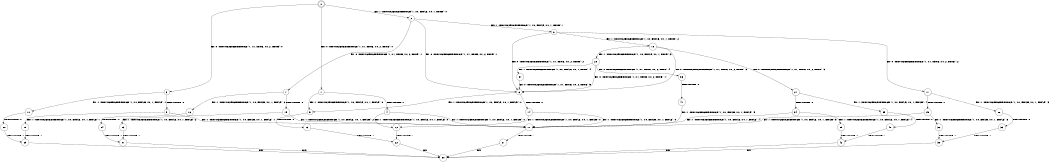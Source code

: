 digraph BCG {
size = "7, 10.5";
center = TRUE;
node [shape = circle];
0 [peripheries = 2];
0 -> 1 [label = "EX !0 !ATOMIC_EXCH_BRANCH (1, +1, TRUE, +0, 2, TRUE) !0"];
0 -> 2 [label = "EX !1 !ATOMIC_EXCH_BRANCH (1, +0, FALSE, +0, 1, TRUE) !0"];
0 -> 3 [label = "EX !0 !ATOMIC_EXCH_BRANCH (1, +1, TRUE, +0, 2, TRUE) !0"];
1 -> 4 [label = "TERMINATE !0"];
1 -> 5 [label = "EX !1 !ATOMIC_EXCH_BRANCH (1, +0, FALSE, +0, 1, FALSE) !0"];
2 -> 6 [label = "EX !0 !ATOMIC_EXCH_BRANCH (1, +1, TRUE, +0, 2, TRUE) !1"];
2 -> 7 [label = "EX !0 !ATOMIC_EXCH_BRANCH (1, +1, TRUE, +0, 2, TRUE) !1"];
2 -> 8 [label = "EX !1 !ATOMIC_EXCH_BRANCH (1, +0, FALSE, +0, 1, TRUE) !1"];
3 -> 9 [label = "TERMINATE !0"];
3 -> 10 [label = "EX !1 !ATOMIC_EXCH_BRANCH (1, +0, FALSE, +0, 1, FALSE) !1"];
4 -> 11 [label = "EX !1 !ATOMIC_EXCH_BRANCH (1, +0, FALSE, +0, 1, FALSE) !0"];
4 -> 12 [label = "EX !1 !ATOMIC_EXCH_BRANCH (1, +0, FALSE, +0, 1, FALSE) !0"];
5 -> 13 [label = "TERMINATE !0"];
6 -> 14 [label = "TERMINATE !0"];
6 -> 5 [label = "EX !1 !ATOMIC_EXCH_BRANCH (1, +0, FALSE, +0, 1, FALSE) !0"];
7 -> 15 [label = "TERMINATE !0"];
7 -> 16 [label = "EX !1 !ATOMIC_EXCH_BRANCH (1, +0, FALSE, +0, 1, FALSE) !2"];
8 -> 6 [label = "EX !0 !ATOMIC_EXCH_BRANCH (1, +1, TRUE, +0, 2, TRUE) !2"];
8 -> 17 [label = "EX !0 !ATOMIC_EXCH_BRANCH (1, +1, TRUE, +0, 2, TRUE) !2"];
8 -> 18 [label = "EX !1 !ATOMIC_EXCH_BRANCH (1, +0, FALSE, +0, 1, TRUE) !2"];
9 -> 11 [label = "EX !1 !ATOMIC_EXCH_BRANCH (1, +0, FALSE, +0, 1, FALSE) !1"];
9 -> 19 [label = "EX !1 !ATOMIC_EXCH_BRANCH (1, +0, FALSE, +0, 1, FALSE) !1"];
10 -> 20 [label = "TERMINATE !0"];
11 -> 21 [label = "TERMINATE !1"];
12 -> 22 [label = "TERMINATE !1"];
13 -> 22 [label = "TERMINATE !1"];
14 -> 11 [label = "EX !1 !ATOMIC_EXCH_BRANCH (1, +0, FALSE, +0, 1, FALSE) !0"];
14 -> 12 [label = "EX !1 !ATOMIC_EXCH_BRANCH (1, +0, FALSE, +0, 1, FALSE) !0"];
15 -> 11 [label = "EX !1 !ATOMIC_EXCH_BRANCH (1, +0, FALSE, +0, 1, FALSE) !2"];
15 -> 23 [label = "EX !1 !ATOMIC_EXCH_BRANCH (1, +0, FALSE, +0, 1, FALSE) !2"];
16 -> 24 [label = "TERMINATE !0"];
17 -> 25 [label = "TERMINATE !0"];
17 -> 26 [label = "EX !1 !ATOMIC_EXCH_BRANCH (1, +0, FALSE, +0, 1, FALSE) !3"];
18 -> 6 [label = "EX !0 !ATOMIC_EXCH_BRANCH (1, +1, TRUE, +0, 2, TRUE) !3"];
18 -> 27 [label = "EX !0 !ATOMIC_EXCH_BRANCH (1, +1, TRUE, +0, 2, TRUE) !3"];
18 -> 28 [label = "EX !1 !ATOMIC_EXCH_BRANCH (1, +0, FALSE, +0, 1, TRUE) !3"];
19 -> 29 [label = "TERMINATE !1"];
20 -> 29 [label = "TERMINATE !1"];
21 -> 30 [label = "exit"];
22 -> 30 [label = "exit"];
23 -> 31 [label = "TERMINATE !1"];
24 -> 31 [label = "TERMINATE !1"];
25 -> 11 [label = "EX !1 !ATOMIC_EXCH_BRANCH (1, +0, FALSE, +0, 1, FALSE) !3"];
25 -> 32 [label = "EX !1 !ATOMIC_EXCH_BRANCH (1, +0, FALSE, +0, 1, FALSE) !3"];
26 -> 33 [label = "TERMINATE !0"];
27 -> 34 [label = "TERMINATE !0"];
27 -> 35 [label = "EX !1 !ATOMIC_EXCH_BRANCH (1, +0, FALSE, +0, 1, FALSE) !4"];
28 -> 6 [label = "EX !0 !ATOMIC_EXCH_BRANCH (1, +1, TRUE, +0, 2, TRUE) !4"];
28 -> 36 [label = "EX !0 !ATOMIC_EXCH_BRANCH (1, +1, TRUE, +0, 2, TRUE) !4"];
28 -> 37 [label = "EX !1 !ATOMIC_EXCH_BRANCH (1, +0, FALSE, +0, 1, TRUE) !4"];
29 -> 30 [label = "exit"];
31 -> 30 [label = "exit"];
32 -> 38 [label = "TERMINATE !1"];
33 -> 38 [label = "TERMINATE !1"];
34 -> 11 [label = "EX !1 !ATOMIC_EXCH_BRANCH (1, +0, FALSE, +0, 1, FALSE) !4"];
34 -> 39 [label = "EX !1 !ATOMIC_EXCH_BRANCH (1, +0, FALSE, +0, 1, FALSE) !4"];
35 -> 40 [label = "TERMINATE !0"];
36 -> 41 [label = "TERMINATE !0"];
37 -> 6 [label = "EX !0 !ATOMIC_EXCH_BRANCH (1, +1, TRUE, +0, 2, TRUE) !5"];
38 -> 30 [label = "exit"];
39 -> 42 [label = "TERMINATE !1"];
40 -> 42 [label = "TERMINATE !1"];
41 -> 11 [label = "EX !1 !ATOMIC_EXCH_BRANCH (1, +0, FALSE, +0, 1, FALSE) !5"];
42 -> 30 [label = "exit"];
}
